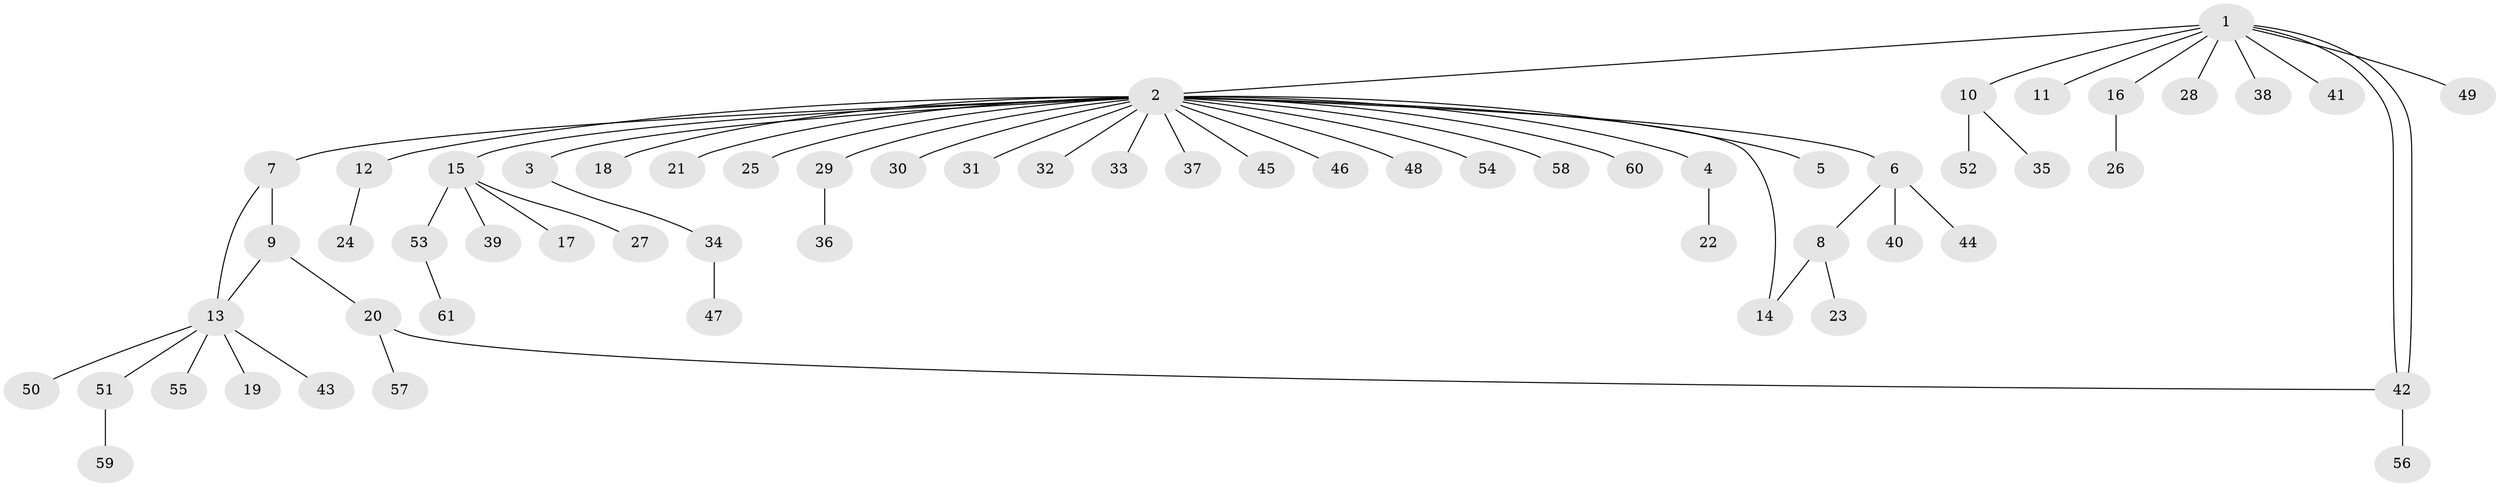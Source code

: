 // coarse degree distribution, {31: 0.02040816326530612, 2: 0.08163265306122448, 1: 0.7959183673469388, 3: 0.04081632653061224, 7: 0.02040816326530612, 5: 0.02040816326530612, 4: 0.02040816326530612}
// Generated by graph-tools (version 1.1) at 2025/41/03/06/25 10:41:49]
// undirected, 61 vertices, 64 edges
graph export_dot {
graph [start="1"]
  node [color=gray90,style=filled];
  1;
  2;
  3;
  4;
  5;
  6;
  7;
  8;
  9;
  10;
  11;
  12;
  13;
  14;
  15;
  16;
  17;
  18;
  19;
  20;
  21;
  22;
  23;
  24;
  25;
  26;
  27;
  28;
  29;
  30;
  31;
  32;
  33;
  34;
  35;
  36;
  37;
  38;
  39;
  40;
  41;
  42;
  43;
  44;
  45;
  46;
  47;
  48;
  49;
  50;
  51;
  52;
  53;
  54;
  55;
  56;
  57;
  58;
  59;
  60;
  61;
  1 -- 2;
  1 -- 10;
  1 -- 11;
  1 -- 16;
  1 -- 28;
  1 -- 38;
  1 -- 41;
  1 -- 42;
  1 -- 42;
  1 -- 49;
  2 -- 3;
  2 -- 4;
  2 -- 5;
  2 -- 6;
  2 -- 7;
  2 -- 12;
  2 -- 14;
  2 -- 15;
  2 -- 18;
  2 -- 21;
  2 -- 25;
  2 -- 29;
  2 -- 30;
  2 -- 31;
  2 -- 32;
  2 -- 33;
  2 -- 37;
  2 -- 45;
  2 -- 46;
  2 -- 48;
  2 -- 54;
  2 -- 58;
  2 -- 60;
  3 -- 34;
  4 -- 22;
  6 -- 8;
  6 -- 40;
  6 -- 44;
  7 -- 9;
  7 -- 13;
  8 -- 14;
  8 -- 23;
  9 -- 13;
  9 -- 20;
  10 -- 35;
  10 -- 52;
  12 -- 24;
  13 -- 19;
  13 -- 43;
  13 -- 50;
  13 -- 51;
  13 -- 55;
  15 -- 17;
  15 -- 27;
  15 -- 39;
  15 -- 53;
  16 -- 26;
  20 -- 42;
  20 -- 57;
  29 -- 36;
  34 -- 47;
  42 -- 56;
  51 -- 59;
  53 -- 61;
}
